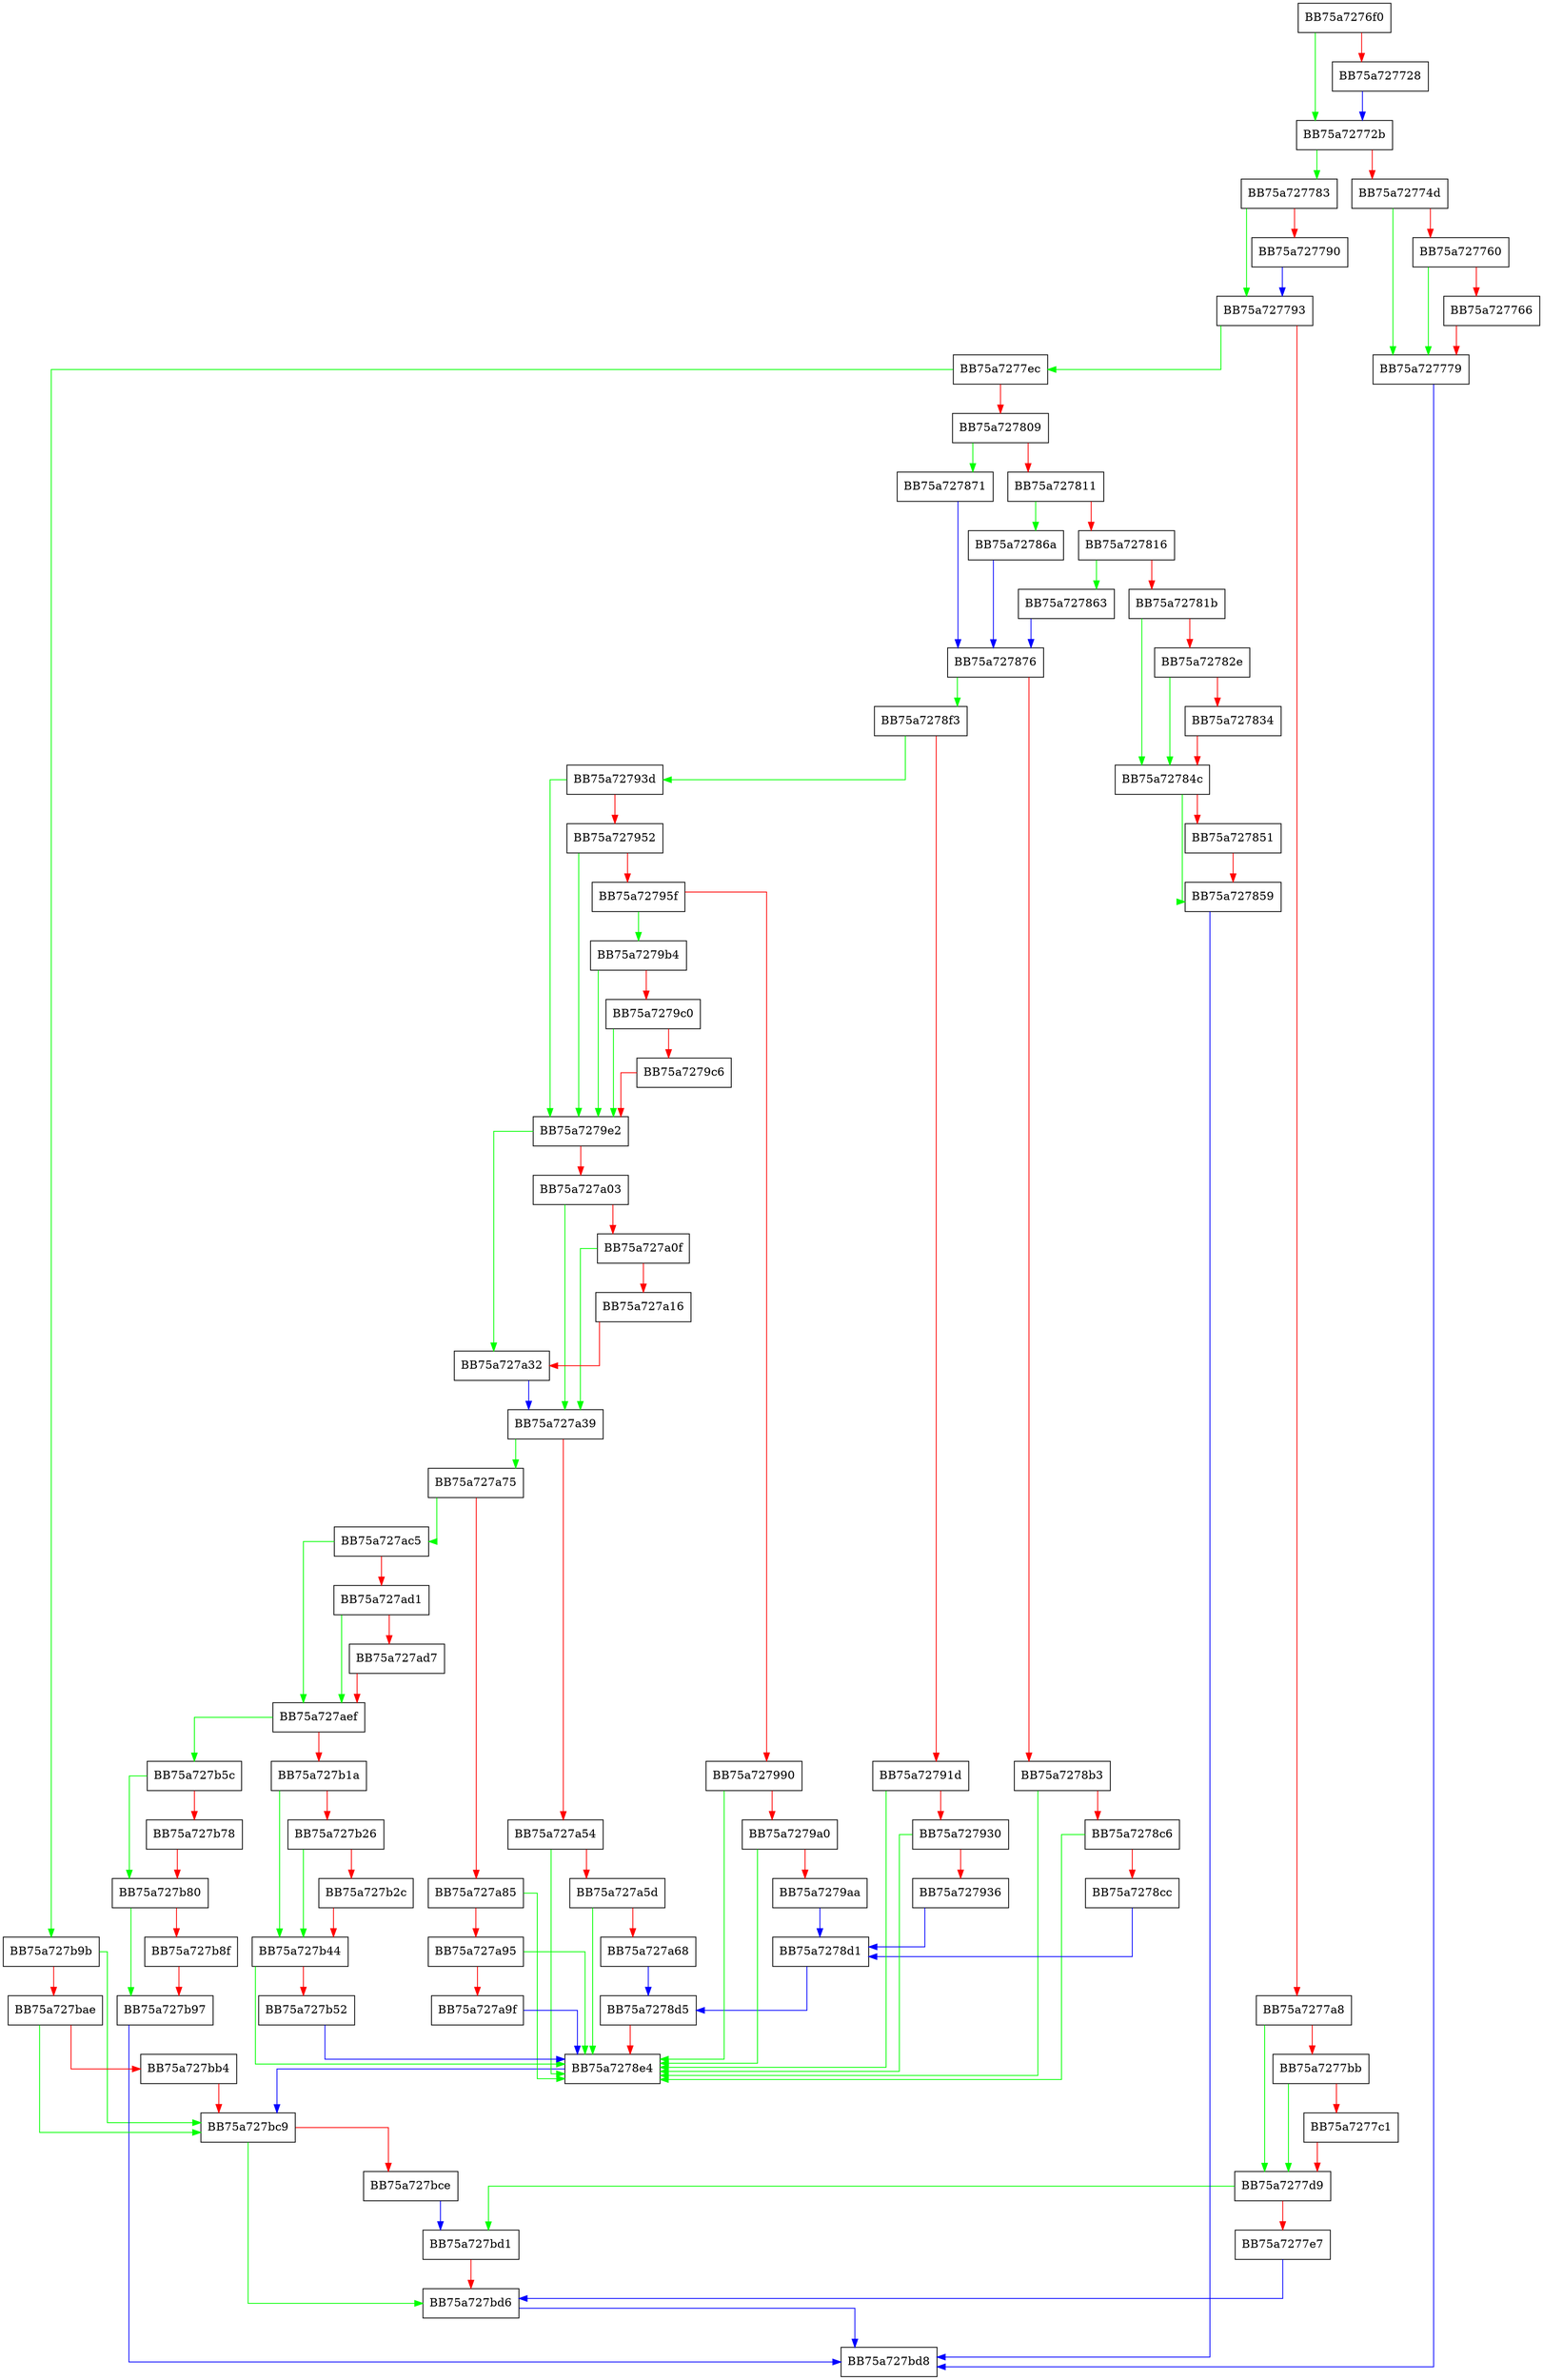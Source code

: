 digraph opDetectionHandler {
  node [shape="box"];
  graph [splines=ortho];
  BB75a7276f0 -> BB75a72772b [color="green"];
  BB75a7276f0 -> BB75a727728 [color="red"];
  BB75a727728 -> BB75a72772b [color="blue"];
  BB75a72772b -> BB75a727783 [color="green"];
  BB75a72772b -> BB75a72774d [color="red"];
  BB75a72774d -> BB75a727779 [color="green"];
  BB75a72774d -> BB75a727760 [color="red"];
  BB75a727760 -> BB75a727779 [color="green"];
  BB75a727760 -> BB75a727766 [color="red"];
  BB75a727766 -> BB75a727779 [color="red"];
  BB75a727779 -> BB75a727bd8 [color="blue"];
  BB75a727783 -> BB75a727793 [color="green"];
  BB75a727783 -> BB75a727790 [color="red"];
  BB75a727790 -> BB75a727793 [color="blue"];
  BB75a727793 -> BB75a7277ec [color="green"];
  BB75a727793 -> BB75a7277a8 [color="red"];
  BB75a7277a8 -> BB75a7277d9 [color="green"];
  BB75a7277a8 -> BB75a7277bb [color="red"];
  BB75a7277bb -> BB75a7277d9 [color="green"];
  BB75a7277bb -> BB75a7277c1 [color="red"];
  BB75a7277c1 -> BB75a7277d9 [color="red"];
  BB75a7277d9 -> BB75a727bd1 [color="green"];
  BB75a7277d9 -> BB75a7277e7 [color="red"];
  BB75a7277e7 -> BB75a727bd6 [color="blue"];
  BB75a7277ec -> BB75a727b9b [color="green"];
  BB75a7277ec -> BB75a727809 [color="red"];
  BB75a727809 -> BB75a727871 [color="green"];
  BB75a727809 -> BB75a727811 [color="red"];
  BB75a727811 -> BB75a72786a [color="green"];
  BB75a727811 -> BB75a727816 [color="red"];
  BB75a727816 -> BB75a727863 [color="green"];
  BB75a727816 -> BB75a72781b [color="red"];
  BB75a72781b -> BB75a72784c [color="green"];
  BB75a72781b -> BB75a72782e [color="red"];
  BB75a72782e -> BB75a72784c [color="green"];
  BB75a72782e -> BB75a727834 [color="red"];
  BB75a727834 -> BB75a72784c [color="red"];
  BB75a72784c -> BB75a727859 [color="green"];
  BB75a72784c -> BB75a727851 [color="red"];
  BB75a727851 -> BB75a727859 [color="red"];
  BB75a727859 -> BB75a727bd8 [color="blue"];
  BB75a727863 -> BB75a727876 [color="blue"];
  BB75a72786a -> BB75a727876 [color="blue"];
  BB75a727871 -> BB75a727876 [color="blue"];
  BB75a727876 -> BB75a7278f3 [color="green"];
  BB75a727876 -> BB75a7278b3 [color="red"];
  BB75a7278b3 -> BB75a7278e4 [color="green"];
  BB75a7278b3 -> BB75a7278c6 [color="red"];
  BB75a7278c6 -> BB75a7278e4 [color="green"];
  BB75a7278c6 -> BB75a7278cc [color="red"];
  BB75a7278cc -> BB75a7278d1 [color="blue"];
  BB75a7278d1 -> BB75a7278d5 [color="blue"];
  BB75a7278d5 -> BB75a7278e4 [color="red"];
  BB75a7278e4 -> BB75a727bc9 [color="blue"];
  BB75a7278f3 -> BB75a72793d [color="green"];
  BB75a7278f3 -> BB75a72791d [color="red"];
  BB75a72791d -> BB75a7278e4 [color="green"];
  BB75a72791d -> BB75a727930 [color="red"];
  BB75a727930 -> BB75a7278e4 [color="green"];
  BB75a727930 -> BB75a727936 [color="red"];
  BB75a727936 -> BB75a7278d1 [color="blue"];
  BB75a72793d -> BB75a7279e2 [color="green"];
  BB75a72793d -> BB75a727952 [color="red"];
  BB75a727952 -> BB75a7279e2 [color="green"];
  BB75a727952 -> BB75a72795f [color="red"];
  BB75a72795f -> BB75a7279b4 [color="green"];
  BB75a72795f -> BB75a727990 [color="red"];
  BB75a727990 -> BB75a7278e4 [color="green"];
  BB75a727990 -> BB75a7279a0 [color="red"];
  BB75a7279a0 -> BB75a7278e4 [color="green"];
  BB75a7279a0 -> BB75a7279aa [color="red"];
  BB75a7279aa -> BB75a7278d1 [color="blue"];
  BB75a7279b4 -> BB75a7279e2 [color="green"];
  BB75a7279b4 -> BB75a7279c0 [color="red"];
  BB75a7279c0 -> BB75a7279e2 [color="green"];
  BB75a7279c0 -> BB75a7279c6 [color="red"];
  BB75a7279c6 -> BB75a7279e2 [color="red"];
  BB75a7279e2 -> BB75a727a32 [color="green"];
  BB75a7279e2 -> BB75a727a03 [color="red"];
  BB75a727a03 -> BB75a727a39 [color="green"];
  BB75a727a03 -> BB75a727a0f [color="red"];
  BB75a727a0f -> BB75a727a39 [color="green"];
  BB75a727a0f -> BB75a727a16 [color="red"];
  BB75a727a16 -> BB75a727a32 [color="red"];
  BB75a727a32 -> BB75a727a39 [color="blue"];
  BB75a727a39 -> BB75a727a75 [color="green"];
  BB75a727a39 -> BB75a727a54 [color="red"];
  BB75a727a54 -> BB75a7278e4 [color="green"];
  BB75a727a54 -> BB75a727a5d [color="red"];
  BB75a727a5d -> BB75a7278e4 [color="green"];
  BB75a727a5d -> BB75a727a68 [color="red"];
  BB75a727a68 -> BB75a7278d5 [color="blue"];
  BB75a727a75 -> BB75a727ac5 [color="green"];
  BB75a727a75 -> BB75a727a85 [color="red"];
  BB75a727a85 -> BB75a7278e4 [color="green"];
  BB75a727a85 -> BB75a727a95 [color="red"];
  BB75a727a95 -> BB75a7278e4 [color="green"];
  BB75a727a95 -> BB75a727a9f [color="red"];
  BB75a727a9f -> BB75a7278e4 [color="blue"];
  BB75a727ac5 -> BB75a727aef [color="green"];
  BB75a727ac5 -> BB75a727ad1 [color="red"];
  BB75a727ad1 -> BB75a727aef [color="green"];
  BB75a727ad1 -> BB75a727ad7 [color="red"];
  BB75a727ad7 -> BB75a727aef [color="red"];
  BB75a727aef -> BB75a727b5c [color="green"];
  BB75a727aef -> BB75a727b1a [color="red"];
  BB75a727b1a -> BB75a727b44 [color="green"];
  BB75a727b1a -> BB75a727b26 [color="red"];
  BB75a727b26 -> BB75a727b44 [color="green"];
  BB75a727b26 -> BB75a727b2c [color="red"];
  BB75a727b2c -> BB75a727b44 [color="red"];
  BB75a727b44 -> BB75a7278e4 [color="green"];
  BB75a727b44 -> BB75a727b52 [color="red"];
  BB75a727b52 -> BB75a7278e4 [color="blue"];
  BB75a727b5c -> BB75a727b80 [color="green"];
  BB75a727b5c -> BB75a727b78 [color="red"];
  BB75a727b78 -> BB75a727b80 [color="red"];
  BB75a727b80 -> BB75a727b97 [color="green"];
  BB75a727b80 -> BB75a727b8f [color="red"];
  BB75a727b8f -> BB75a727b97 [color="red"];
  BB75a727b97 -> BB75a727bd8 [color="blue"];
  BB75a727b9b -> BB75a727bc9 [color="green"];
  BB75a727b9b -> BB75a727bae [color="red"];
  BB75a727bae -> BB75a727bc9 [color="green"];
  BB75a727bae -> BB75a727bb4 [color="red"];
  BB75a727bb4 -> BB75a727bc9 [color="red"];
  BB75a727bc9 -> BB75a727bd6 [color="green"];
  BB75a727bc9 -> BB75a727bce [color="red"];
  BB75a727bce -> BB75a727bd1 [color="blue"];
  BB75a727bd1 -> BB75a727bd6 [color="red"];
  BB75a727bd6 -> BB75a727bd8 [color="blue"];
}
